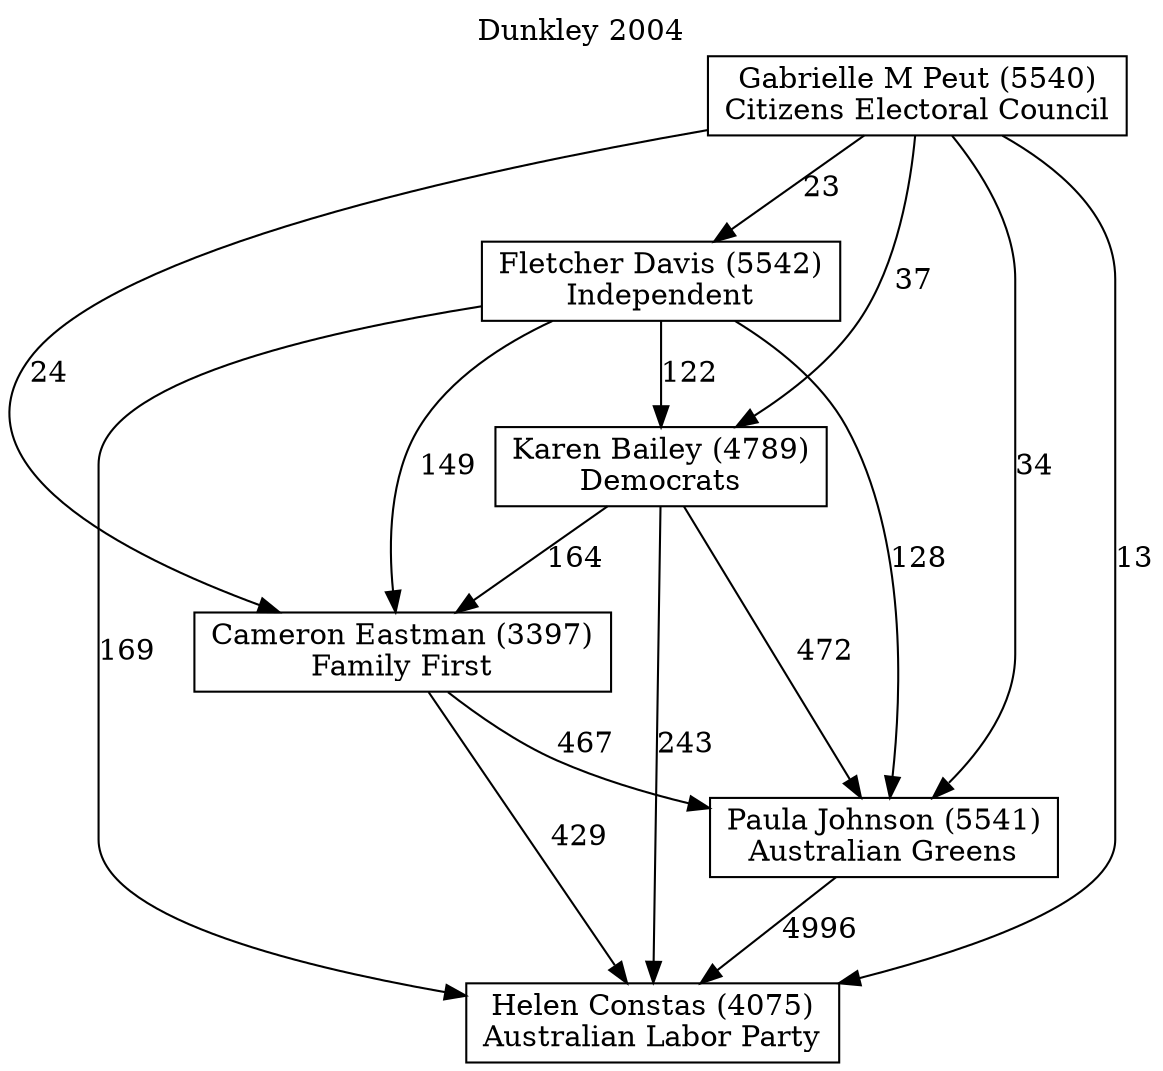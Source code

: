 // House preference flow
digraph "Helen Constas (4075)_Dunkley_2004" {
	graph [label="Dunkley 2004" labelloc=t mclimit=10]
	node [shape=box]
	"Cameron Eastman (3397)" [label="Cameron Eastman (3397)
Family First"]
	"Fletcher Davis (5542)" [label="Fletcher Davis (5542)
Independent"]
	"Gabrielle M Peut (5540)" [label="Gabrielle M Peut (5540)
Citizens Electoral Council"]
	"Helen Constas (4075)" [label="Helen Constas (4075)
Australian Labor Party"]
	"Karen Bailey (4789)" [label="Karen Bailey (4789)
Democrats"]
	"Paula Johnson (5541)" [label="Paula Johnson (5541)
Australian Greens"]
	"Cameron Eastman (3397)" -> "Helen Constas (4075)" [label=429]
	"Cameron Eastman (3397)" -> "Paula Johnson (5541)" [label=467]
	"Fletcher Davis (5542)" -> "Cameron Eastman (3397)" [label=149]
	"Fletcher Davis (5542)" -> "Helen Constas (4075)" [label=169]
	"Fletcher Davis (5542)" -> "Karen Bailey (4789)" [label=122]
	"Fletcher Davis (5542)" -> "Paula Johnson (5541)" [label=128]
	"Gabrielle M Peut (5540)" -> "Cameron Eastman (3397)" [label=24]
	"Gabrielle M Peut (5540)" -> "Fletcher Davis (5542)" [label=23]
	"Gabrielle M Peut (5540)" -> "Helen Constas (4075)" [label=13]
	"Gabrielle M Peut (5540)" -> "Karen Bailey (4789)" [label=37]
	"Gabrielle M Peut (5540)" -> "Paula Johnson (5541)" [label=34]
	"Karen Bailey (4789)" -> "Cameron Eastman (3397)" [label=164]
	"Karen Bailey (4789)" -> "Helen Constas (4075)" [label=243]
	"Karen Bailey (4789)" -> "Paula Johnson (5541)" [label=472]
	"Paula Johnson (5541)" -> "Helen Constas (4075)" [label=4996]
}
